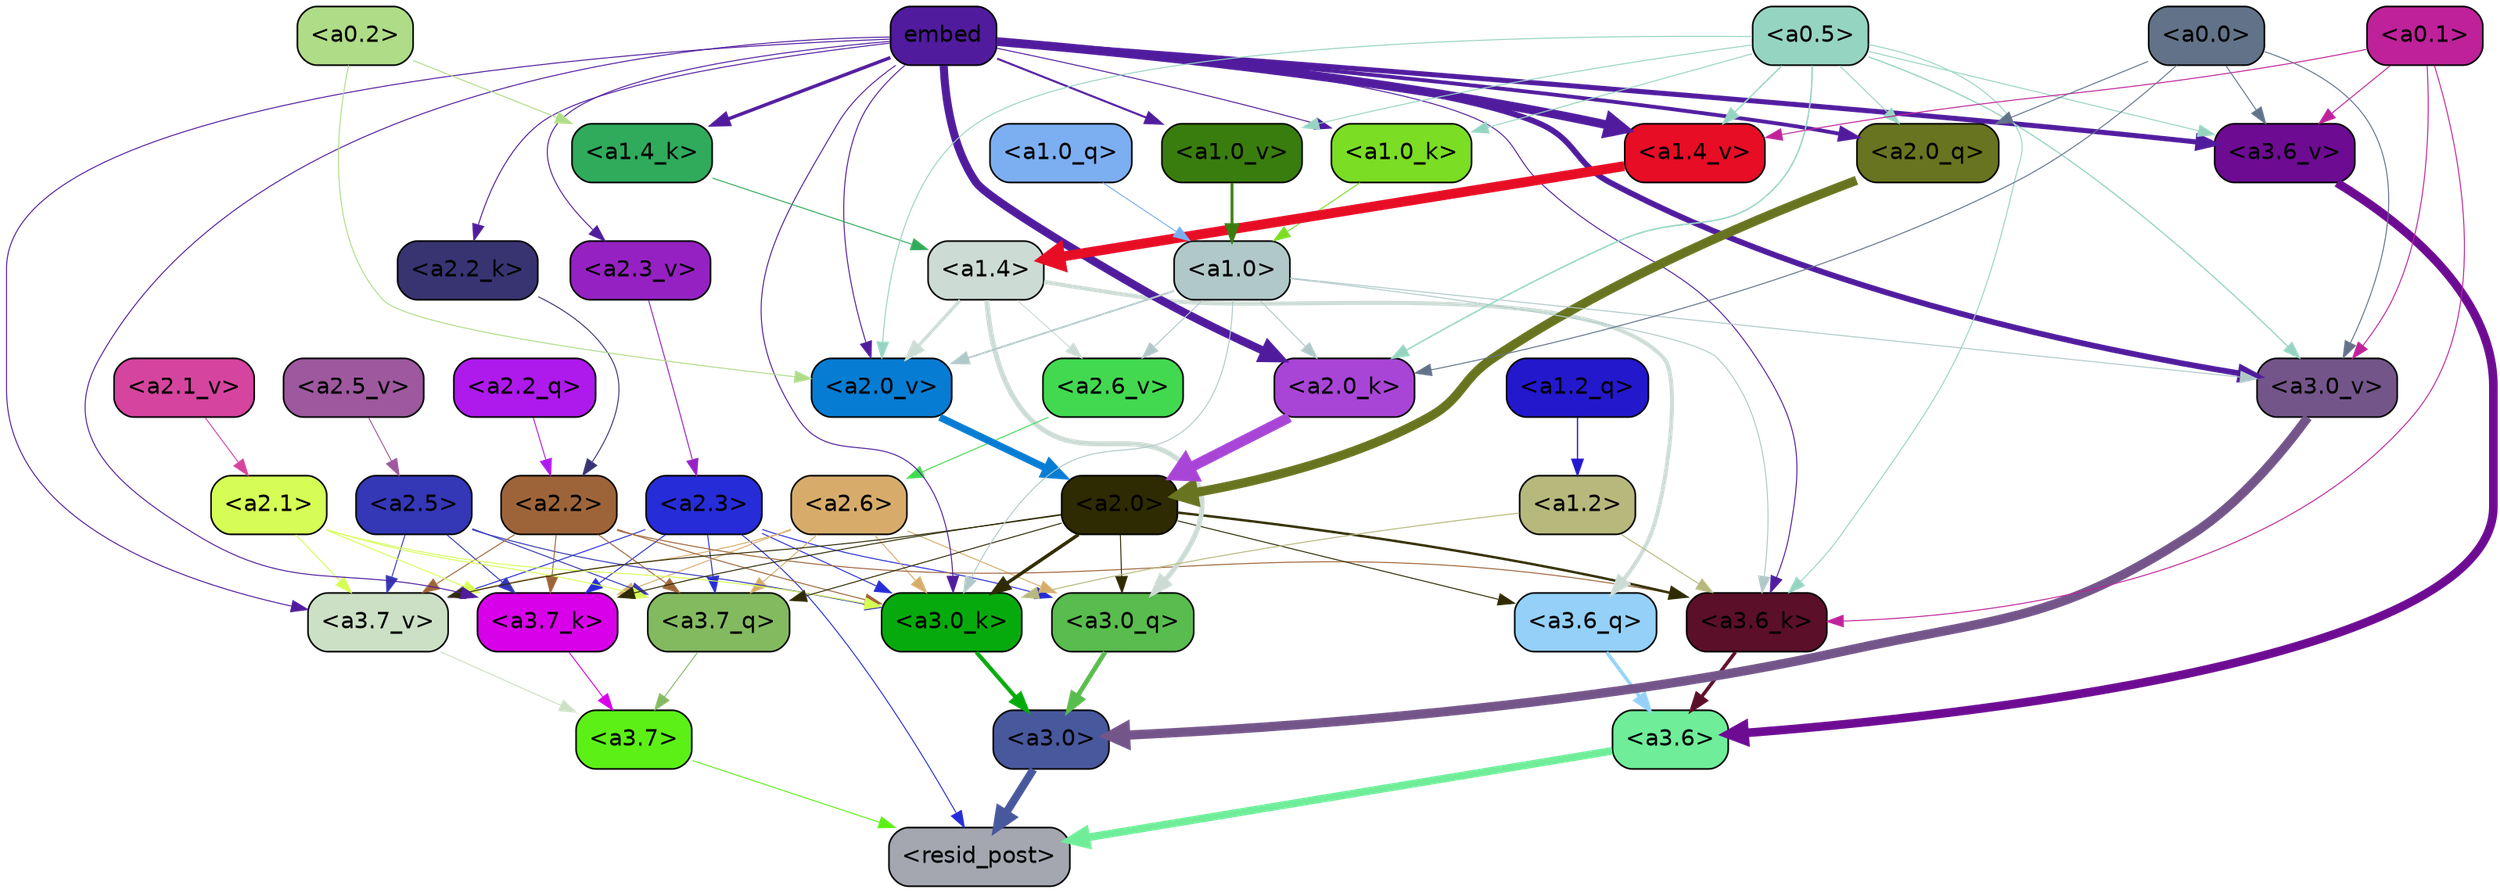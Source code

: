 strict digraph "" {
	graph [bgcolor=transparent,
		layout=dot,
		overlap=false,
		splines=true
	];
	"<a3.7>"	[color=black,
		fillcolor="#5cf017",
		fontname=Helvetica,
		shape=box,
		style="filled, rounded"];
	"<resid_post>"	[color=black,
		fillcolor="#a4a7b0",
		fontname=Helvetica,
		shape=box,
		style="filled, rounded"];
	"<a3.7>" -> "<resid_post>"	[color="#5cf017",
		penwidth=0.6];
	"<a3.6>"	[color=black,
		fillcolor="#6fed99",
		fontname=Helvetica,
		shape=box,
		style="filled, rounded"];
	"<a3.6>" -> "<resid_post>"	[color="#6fed99",
		penwidth=4.7534414529800415];
	"<a3.0>"	[color=black,
		fillcolor="#48589d",
		fontname=Helvetica,
		shape=box,
		style="filled, rounded"];
	"<a3.0>" -> "<resid_post>"	[color="#48589d",
		penwidth=4.898576855659485];
	"<a2.3>"	[color=black,
		fillcolor="#262cd7",
		fontname=Helvetica,
		shape=box,
		style="filled, rounded"];
	"<a2.3>" -> "<resid_post>"	[color="#262cd7",
		penwidth=0.6];
	"<a3.7_q>"	[color=black,
		fillcolor="#83ba60",
		fontname=Helvetica,
		shape=box,
		style="filled, rounded"];
	"<a2.3>" -> "<a3.7_q>"	[color="#262cd7",
		penwidth=0.6];
	"<a3.0_q>"	[color=black,
		fillcolor="#59bc4e",
		fontname=Helvetica,
		shape=box,
		style="filled, rounded"];
	"<a2.3>" -> "<a3.0_q>"	[color="#262cd7",
		penwidth=0.6];
	"<a3.7_k>"	[color=black,
		fillcolor="#d800e8",
		fontname=Helvetica,
		shape=box,
		style="filled, rounded"];
	"<a2.3>" -> "<a3.7_k>"	[color="#262cd7",
		penwidth=0.6];
	"<a3.0_k>"	[color=black,
		fillcolor="#07aa0d",
		fontname=Helvetica,
		shape=box,
		style="filled, rounded"];
	"<a2.3>" -> "<a3.0_k>"	[color="#262cd7",
		penwidth=0.6];
	"<a3.7_v>"	[color=black,
		fillcolor="#cce0c5",
		fontname=Helvetica,
		shape=box,
		style="filled, rounded"];
	"<a2.3>" -> "<a3.7_v>"	[color="#262cd7",
		penwidth=0.6];
	"<a3.7_q>" -> "<a3.7>"	[color="#83ba60",
		penwidth=0.6];
	"<a3.6_q>"	[color=black,
		fillcolor="#94d0f8",
		fontname=Helvetica,
		shape=box,
		style="filled, rounded"];
	"<a3.6_q>" -> "<a3.6>"	[color="#94d0f8",
		penwidth=2.160832464694977];
	"<a3.0_q>" -> "<a3.0>"	[color="#59bc4e",
		penwidth=2.870753765106201];
	"<a3.7_k>" -> "<a3.7>"	[color="#d800e8",
		penwidth=0.6];
	"<a3.6_k>"	[color=black,
		fillcolor="#5b0f28",
		fontname=Helvetica,
		shape=box,
		style="filled, rounded"];
	"<a3.6_k>" -> "<a3.6>"	[color="#5b0f28",
		penwidth=2.13908451795578];
	"<a3.0_k>" -> "<a3.0>"	[color="#07aa0d",
		penwidth=2.520303964614868];
	"<a3.7_v>" -> "<a3.7>"	[color="#cce0c5",
		penwidth=0.6];
	"<a3.6_v>"	[color=black,
		fillcolor="#6d0b92",
		fontname=Helvetica,
		shape=box,
		style="filled, rounded"];
	"<a3.6_v>" -> "<a3.6>"	[color="#6d0b92",
		penwidth=5.297133803367615];
	"<a3.0_v>"	[color=black,
		fillcolor="#74558a",
		fontname=Helvetica,
		shape=box,
		style="filled, rounded"];
	"<a3.0_v>" -> "<a3.0>"	[color="#74558a",
		penwidth=5.680712580680847];
	"<a2.6>"	[color=black,
		fillcolor="#d7ac6b",
		fontname=Helvetica,
		shape=box,
		style="filled, rounded"];
	"<a2.6>" -> "<a3.7_q>"	[color="#d7ac6b",
		penwidth=0.6];
	"<a2.6>" -> "<a3.0_q>"	[color="#d7ac6b",
		penwidth=0.6];
	"<a2.6>" -> "<a3.7_k>"	[color="#d7ac6b",
		penwidth=0.6];
	"<a2.6>" -> "<a3.0_k>"	[color="#d7ac6b",
		penwidth=0.6];
	"<a2.6>" -> "<a3.7_v>"	[color="#d7ac6b",
		penwidth=0.6];
	"<a2.5>"	[color=black,
		fillcolor="#3437b6",
		fontname=Helvetica,
		shape=box,
		style="filled, rounded"];
	"<a2.5>" -> "<a3.7_q>"	[color="#3437b6",
		penwidth=0.6];
	"<a2.5>" -> "<a3.7_k>"	[color="#3437b6",
		penwidth=0.6];
	"<a2.5>" -> "<a3.0_k>"	[color="#3437b6",
		penwidth=0.6];
	"<a2.5>" -> "<a3.7_v>"	[color="#3437b6",
		penwidth=0.6];
	"<a2.2>"	[color=black,
		fillcolor="#9e6439",
		fontname=Helvetica,
		shape=box,
		style="filled, rounded"];
	"<a2.2>" -> "<a3.7_q>"	[color="#9e6439",
		penwidth=0.6];
	"<a2.2>" -> "<a3.7_k>"	[color="#9e6439",
		penwidth=0.6];
	"<a2.2>" -> "<a3.6_k>"	[color="#9e6439",
		penwidth=0.6];
	"<a2.2>" -> "<a3.0_k>"	[color="#9e6439",
		penwidth=0.6];
	"<a2.2>" -> "<a3.7_v>"	[color="#9e6439",
		penwidth=0.6];
	"<a2.1>"	[color=black,
		fillcolor="#d5fd56",
		fontname=Helvetica,
		shape=box,
		style="filled, rounded"];
	"<a2.1>" -> "<a3.7_q>"	[color="#d5fd56",
		penwidth=0.6];
	"<a2.1>" -> "<a3.7_k>"	[color="#d5fd56",
		penwidth=0.6];
	"<a2.1>" -> "<a3.0_k>"	[color="#d5fd56",
		penwidth=0.6];
	"<a2.1>" -> "<a3.7_v>"	[color="#d5fd56",
		penwidth=0.6];
	"<a2.0>"	[color=black,
		fillcolor="#2e2a01",
		fontname=Helvetica,
		shape=box,
		style="filled, rounded"];
	"<a2.0>" -> "<a3.7_q>"	[color="#2e2a01",
		penwidth=0.6];
	"<a2.0>" -> "<a3.6_q>"	[color="#2e2a01",
		penwidth=0.6];
	"<a2.0>" -> "<a3.0_q>"	[color="#2e2a01",
		penwidth=0.6];
	"<a2.0>" -> "<a3.7_k>"	[color="#2e2a01",
		penwidth=0.6];
	"<a2.0>" -> "<a3.6_k>"	[color="#2e2a01",
		penwidth=1.4807794839143753];
	"<a2.0>" -> "<a3.0_k>"	[color="#2e2a01",
		penwidth=2.095262974500656];
	"<a2.0>" -> "<a3.7_v>"	[color="#2e2a01",
		penwidth=0.6];
	"<a1.4>"	[color=black,
		fillcolor="#ccdbd4",
		fontname=Helvetica,
		shape=box,
		style="filled, rounded"];
	"<a1.4>" -> "<a3.6_q>"	[color="#ccdbd4",
		penwidth=2.425799250602722];
	"<a1.4>" -> "<a3.0_q>"	[color="#ccdbd4",
		penwidth=3.0341034531593323];
	"<a2.6_v>"	[color=black,
		fillcolor="#42d950",
		fontname=Helvetica,
		shape=box,
		style="filled, rounded"];
	"<a1.4>" -> "<a2.6_v>"	[color="#ccdbd4",
		penwidth=0.6];
	"<a2.0_v>"	[color=black,
		fillcolor="#077cd3",
		fontname=Helvetica,
		shape=box,
		style="filled, rounded"];
	"<a1.4>" -> "<a2.0_v>"	[color="#ccdbd4",
		penwidth=2.007302835583687];
	embed	[color=black,
		fillcolor="#501b9d",
		fontname=Helvetica,
		shape=box,
		style="filled, rounded"];
	embed -> "<a3.7_k>"	[color="#501b9d",
		penwidth=0.6];
	embed -> "<a3.6_k>"	[color="#501b9d",
		penwidth=0.6];
	embed -> "<a3.0_k>"	[color="#501b9d",
		penwidth=0.6];
	embed -> "<a3.7_v>"	[color="#501b9d",
		penwidth=0.6];
	embed -> "<a3.6_v>"	[color="#501b9d",
		penwidth=3.067279100418091];
	embed -> "<a3.0_v>"	[color="#501b9d",
		penwidth=3.5202720761299133];
	"<a2.0_q>"	[color=black,
		fillcolor="#68741f",
		fontname=Helvetica,
		shape=box,
		style="filled, rounded"];
	embed -> "<a2.0_q>"	[color="#501b9d",
		penwidth=2.339468687772751];
	"<a2.2_k>"	[color=black,
		fillcolor="#383472",
		fontname=Helvetica,
		shape=box,
		style="filled, rounded"];
	embed -> "<a2.2_k>"	[color="#501b9d",
		penwidth=0.6];
	"<a2.0_k>"	[color=black,
		fillcolor="#a845d6",
		fontname=Helvetica,
		shape=box,
		style="filled, rounded"];
	embed -> "<a2.0_k>"	[color="#501b9d",
		penwidth=4.9759310483932495];
	"<a2.3_v>"	[color=black,
		fillcolor="#9621c3",
		fontname=Helvetica,
		shape=box,
		style="filled, rounded"];
	embed -> "<a2.3_v>"	[color="#501b9d",
		penwidth=0.6];
	embed -> "<a2.0_v>"	[color="#501b9d",
		penwidth=0.6];
	"<a1.4_k>"	[color=black,
		fillcolor="#2fab5b",
		fontname=Helvetica,
		shape=box,
		style="filled, rounded"];
	embed -> "<a1.4_k>"	[color="#501b9d",
		penwidth=2.0715588331222534];
	"<a1.0_k>"	[color=black,
		fillcolor="#7bdd24",
		fontname=Helvetica,
		shape=box,
		style="filled, rounded"];
	embed -> "<a1.0_k>"	[color="#501b9d",
		penwidth=0.6];
	"<a1.4_v>"	[color=black,
		fillcolor="#e60d25",
		fontname=Helvetica,
		shape=box,
		style="filled, rounded"];
	embed -> "<a1.4_v>"	[color="#501b9d",
		penwidth=5.3763720989227295];
	"<a1.0_v>"	[color=black,
		fillcolor="#397d0e",
		fontname=Helvetica,
		shape=box,
		style="filled, rounded"];
	embed -> "<a1.0_v>"	[color="#501b9d",
		penwidth=1.232791244983673];
	"<a1.2>"	[color=black,
		fillcolor="#b6b87c",
		fontname=Helvetica,
		shape=box,
		style="filled, rounded"];
	"<a1.2>" -> "<a3.6_k>"	[color="#b6b87c",
		penwidth=0.6];
	"<a1.2>" -> "<a3.0_k>"	[color="#b6b87c",
		penwidth=0.6];
	"<a1.0>"	[color=black,
		fillcolor="#b1c8c9",
		fontname=Helvetica,
		shape=box,
		style="filled, rounded"];
	"<a1.0>" -> "<a3.6_k>"	[color="#b1c8c9",
		penwidth=0.6];
	"<a1.0>" -> "<a3.0_k>"	[color="#b1c8c9",
		penwidth=0.6];
	"<a1.0>" -> "<a3.0_v>"	[color="#b1c8c9",
		penwidth=0.6];
	"<a1.0>" -> "<a2.0_k>"	[color="#b1c8c9",
		penwidth=0.6];
	"<a1.0>" -> "<a2.6_v>"	[color="#b1c8c9",
		penwidth=0.6];
	"<a1.0>" -> "<a2.0_v>"	[color="#b1c8c9",
		penwidth=1.0943371653556824];
	"<a0.5>"	[color=black,
		fillcolor="#96d4c2",
		fontname=Helvetica,
		shape=box,
		style="filled, rounded"];
	"<a0.5>" -> "<a3.6_k>"	[color="#96d4c2",
		penwidth=0.6];
	"<a0.5>" -> "<a3.6_v>"	[color="#96d4c2",
		penwidth=0.6];
	"<a0.5>" -> "<a3.0_v>"	[color="#96d4c2",
		penwidth=0.764040544629097];
	"<a0.5>" -> "<a2.0_q>"	[color="#96d4c2",
		penwidth=0.6];
	"<a0.5>" -> "<a2.0_k>"	[color="#96d4c2",
		penwidth=0.8956001400947571];
	"<a0.5>" -> "<a2.0_v>"	[color="#96d4c2",
		penwidth=0.6];
	"<a0.5>" -> "<a1.0_k>"	[color="#96d4c2",
		penwidth=0.6];
	"<a0.5>" -> "<a1.4_v>"	[color="#96d4c2",
		penwidth=0.8774083852767944];
	"<a0.5>" -> "<a1.0_v>"	[color="#96d4c2",
		penwidth=0.6];
	"<a0.1>"	[color=black,
		fillcolor="#bf219a",
		fontname=Helvetica,
		shape=box,
		style="filled, rounded"];
	"<a0.1>" -> "<a3.6_k>"	[color="#bf219a",
		penwidth=0.6];
	"<a0.1>" -> "<a3.6_v>"	[color="#bf219a",
		penwidth=0.6];
	"<a0.1>" -> "<a3.0_v>"	[color="#bf219a",
		penwidth=0.6];
	"<a0.1>" -> "<a1.4_v>"	[color="#bf219a",
		penwidth=0.6];
	"<a0.0>"	[color=black,
		fillcolor="#627289",
		fontname=Helvetica,
		shape=box,
		style="filled, rounded"];
	"<a0.0>" -> "<a3.6_v>"	[color="#627289",
		penwidth=0.6];
	"<a0.0>" -> "<a3.0_v>"	[color="#627289",
		penwidth=0.6];
	"<a0.0>" -> "<a2.0_q>"	[color="#627289",
		penwidth=0.6];
	"<a0.0>" -> "<a2.0_k>"	[color="#627289",
		penwidth=0.6];
	"<a2.2_q>"	[color=black,
		fillcolor="#ae19ec",
		fontname=Helvetica,
		shape=box,
		style="filled, rounded"];
	"<a2.2_q>" -> "<a2.2>"	[color="#ae19ec",
		penwidth=0.6];
	"<a2.0_q>" -> "<a2.0>"	[color="#68741f",
		penwidth=5.606565475463867];
	"<a2.2_k>" -> "<a2.2>"	[color="#383472",
		penwidth=0.6];
	"<a2.0_k>" -> "<a2.0>"	[color="#a845d6",
		penwidth=6.344284534454346];
	"<a2.6_v>" -> "<a2.6>"	[color="#42d950",
		penwidth=0.6];
	"<a2.5_v>"	[color=black,
		fillcolor="#9d589e",
		fontname=Helvetica,
		shape=box,
		style="filled, rounded"];
	"<a2.5_v>" -> "<a2.5>"	[color="#9d589e",
		penwidth=0.6];
	"<a2.3_v>" -> "<a2.3>"	[color="#9621c3",
		penwidth=0.6];
	"<a2.1_v>"	[color=black,
		fillcolor="#d5449e",
		fontname=Helvetica,
		shape=box,
		style="filled, rounded"];
	"<a2.1_v>" -> "<a2.1>"	[color="#d5449e",
		penwidth=0.6];
	"<a2.0_v>" -> "<a2.0>"	[color="#077cd3",
		penwidth=4.422677040100098];
	"<a0.2>"	[color=black,
		fillcolor="#afdc87",
		fontname=Helvetica,
		shape=box,
		style="filled, rounded"];
	"<a0.2>" -> "<a2.0_v>"	[color="#afdc87",
		penwidth=0.6];
	"<a0.2>" -> "<a1.4_k>"	[color="#afdc87",
		penwidth=0.6];
	"<a1.2_q>"	[color=black,
		fillcolor="#2318cc",
		fontname=Helvetica,
		shape=box,
		style="filled, rounded"];
	"<a1.2_q>" -> "<a1.2>"	[color="#2318cc",
		penwidth=0.7570515871047974];
	"<a1.0_q>"	[color=black,
		fillcolor="#7caef2",
		fontname=Helvetica,
		shape=box,
		style="filled, rounded"];
	"<a1.0_q>" -> "<a1.0>"	[color="#7caef2",
		penwidth=0.6];
	"<a1.4_k>" -> "<a1.4>"	[color="#2fab5b",
		penwidth=0.6];
	"<a1.0_k>" -> "<a1.0>"	[color="#7bdd24",
		penwidth=0.6];
	"<a1.4_v>" -> "<a1.4>"	[color="#e60d25",
		penwidth=6.0194467306137085];
	"<a1.0_v>" -> "<a1.0>"	[color="#397d0e",
		penwidth=1.738280937075615];
}
